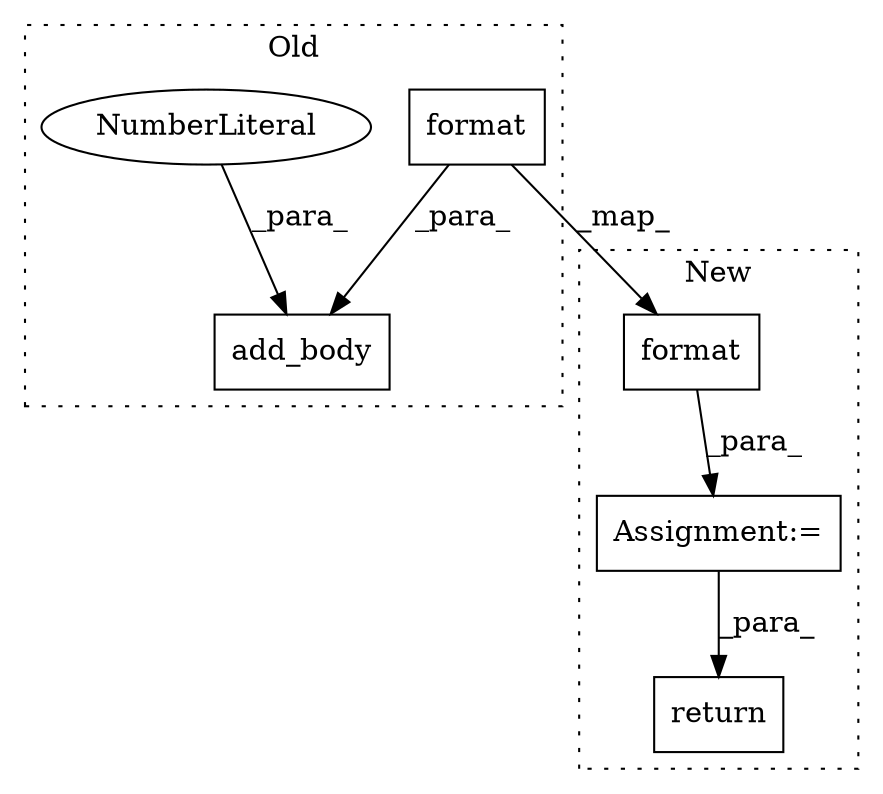 digraph G {
subgraph cluster0 {
1 [label="add_body" a="32" s="13073,13196" l="9,1" shape="box"];
3 [label="NumberLiteral" a="34" s="13082" l="1" shape="ellipse"];
4 [label="format" a="32" s="13127,13195" l="7,1" shape="box"];
label = "Old";
style="dotted";
}
subgraph cluster1 {
2 [label="return" a="41" s="14297" l="7" shape="box"];
5 [label="format" a="32" s="13890,13958" l="7,1" shape="box"];
6 [label="Assignment:=" a="7" s="13846" l="1" shape="box"];
label = "New";
style="dotted";
}
3 -> 1 [label="_para_"];
4 -> 5 [label="_map_"];
4 -> 1 [label="_para_"];
5 -> 6 [label="_para_"];
6 -> 2 [label="_para_"];
}